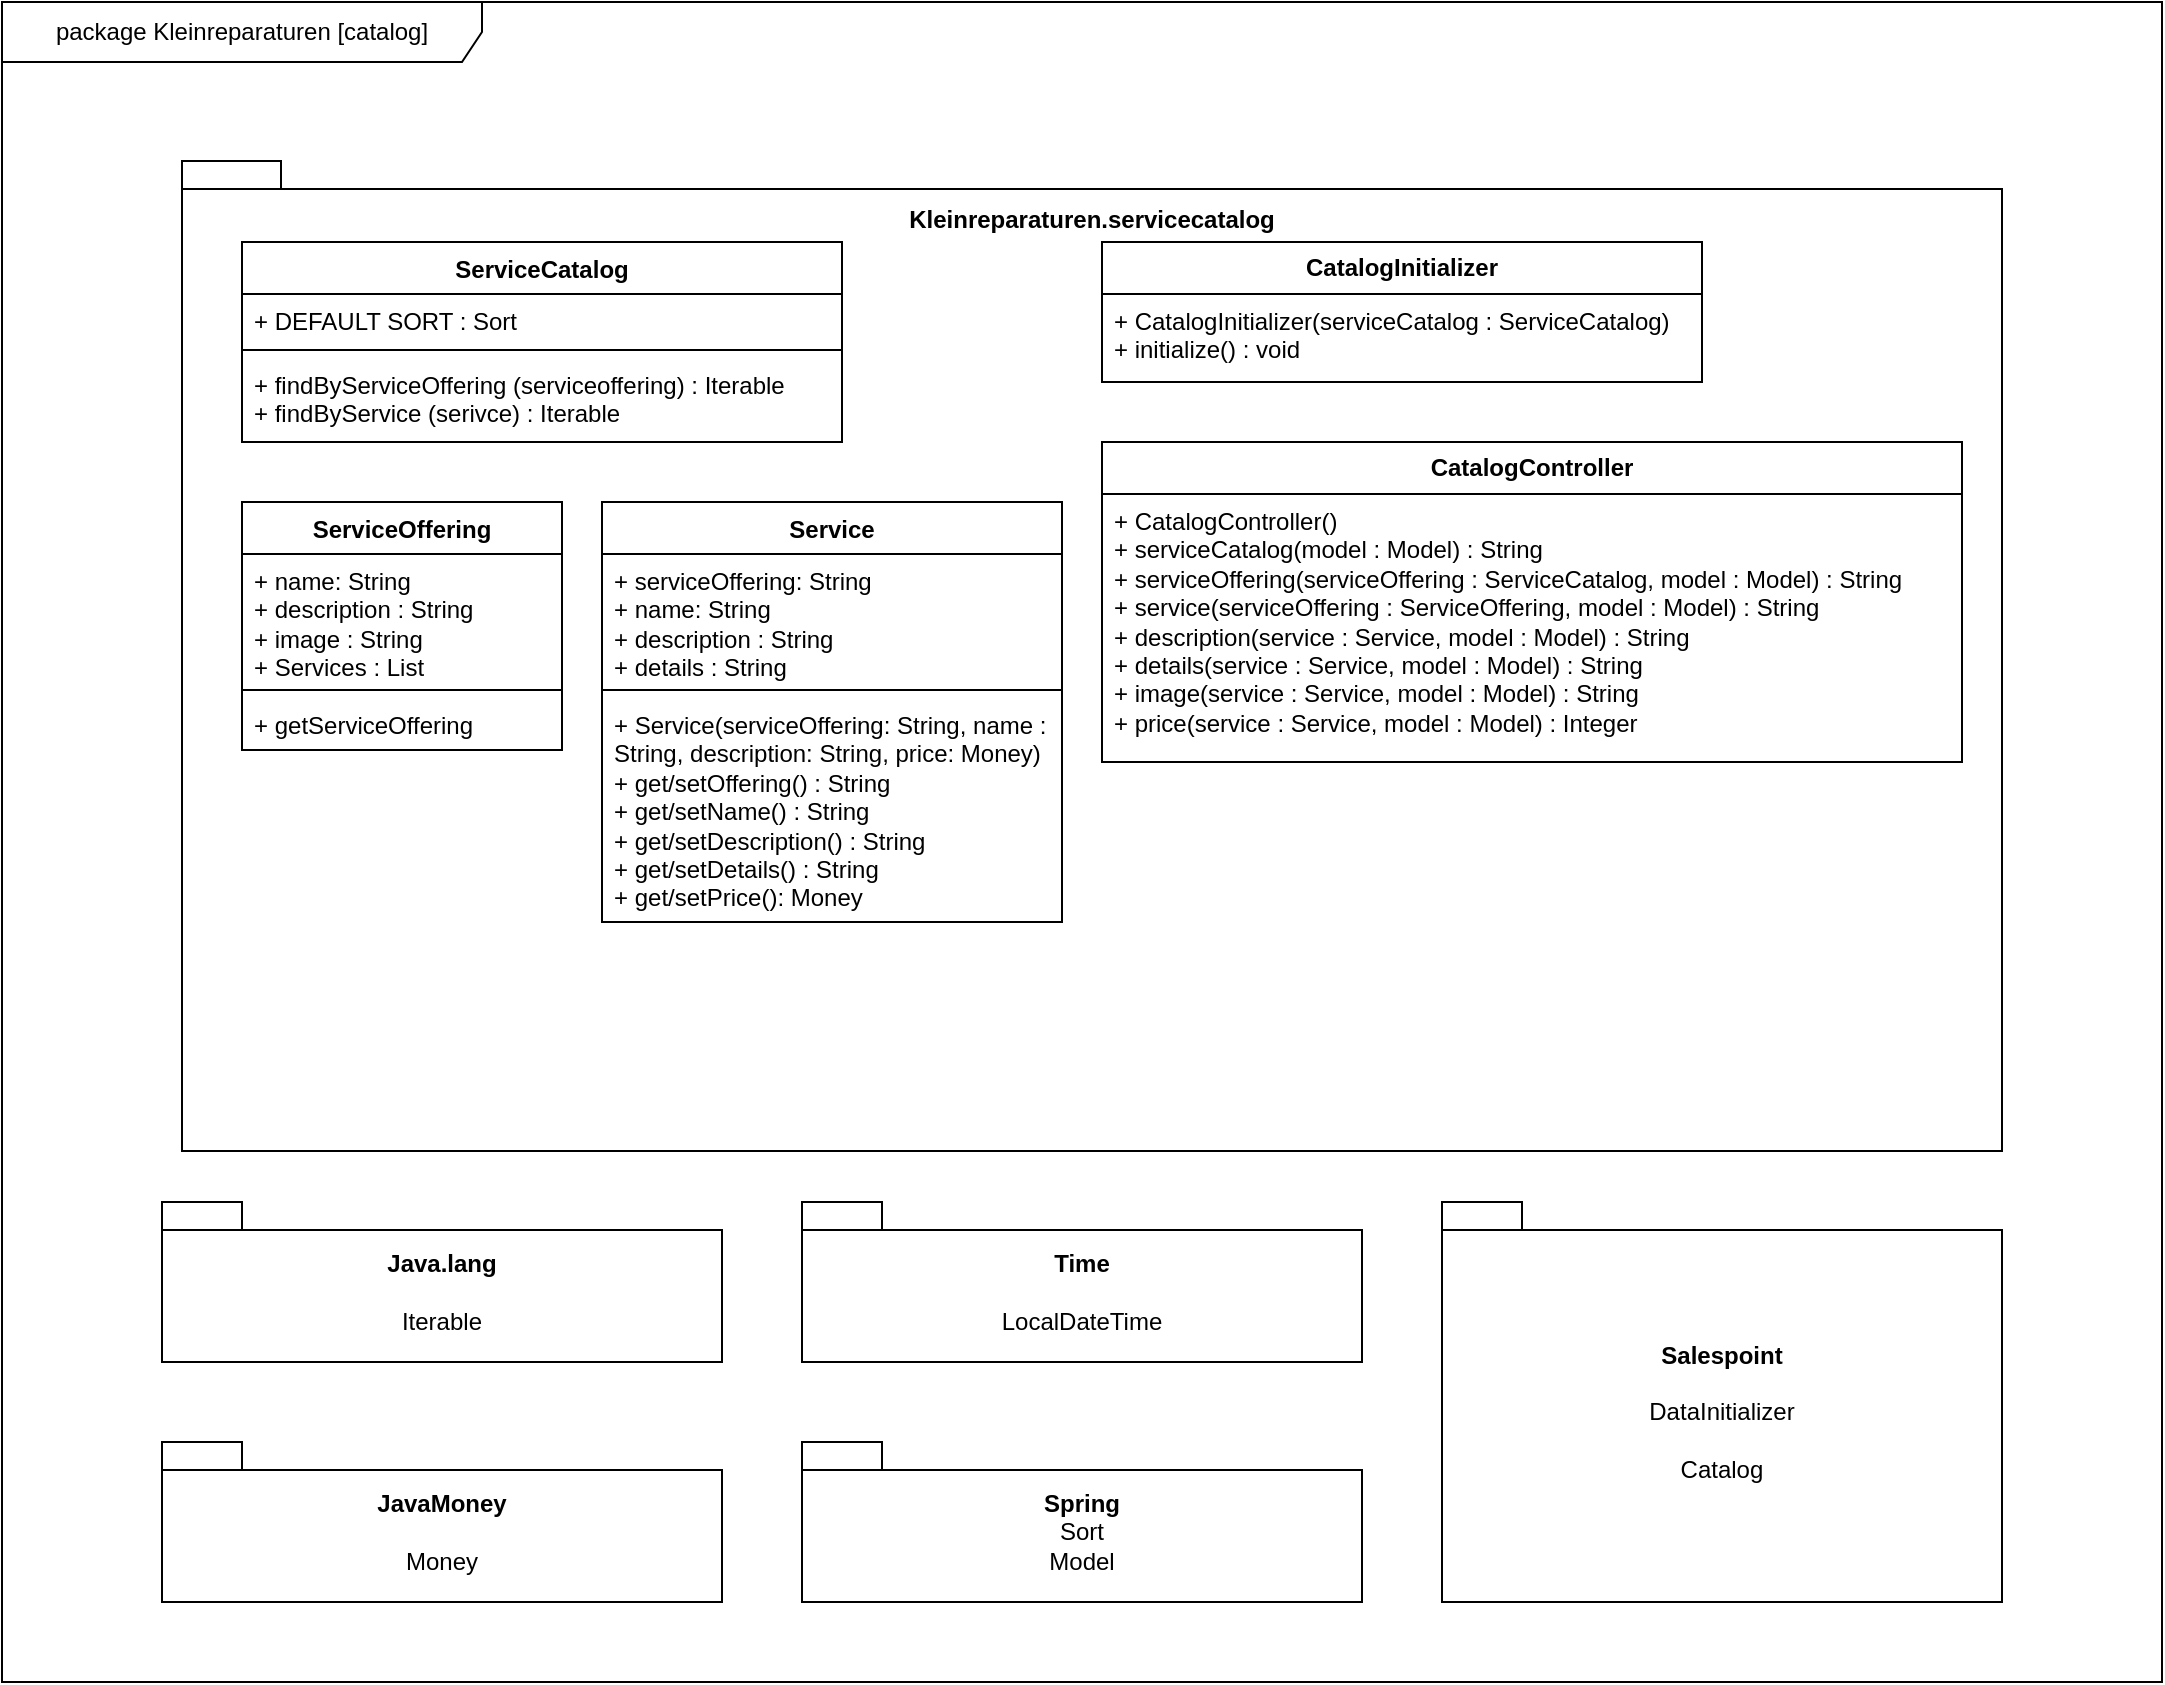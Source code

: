 <mxfile version="24.4.0" type="device" pages="2">
  <diagram name="BuildingblockView" id="JTbFaB4Y4DfKSjfBaImY">
    <mxGraphModel dx="2074" dy="2297" grid="1" gridSize="10" guides="1" tooltips="1" connect="1" arrows="1" fold="1" page="1" pageScale="1" pageWidth="1700" pageHeight="1100" math="0" shadow="0">
      <root>
        <mxCell id="0" />
        <mxCell id="1" parent="0" />
        <mxCell id="u-yYv2FupVzHJf5N0-1Y-4" value="package Kleinreparaturen [catalog]" style="shape=umlFrame;whiteSpace=wrap;html=1;pointerEvents=0;width=240;height=30;" vertex="1" parent="1">
          <mxGeometry x="40" y="-1040" width="1080" height="840" as="geometry" />
        </mxCell>
        <mxCell id="u-yYv2FupVzHJf5N0-1Y-5" value="Kleinreparaturen.servicecatalog&lt;div&gt;&lt;br&gt;&lt;/div&gt;&lt;div&gt;&lt;br&gt;&lt;/div&gt;&lt;div&gt;&lt;br&gt;&lt;/div&gt;&lt;div&gt;&lt;br&gt;&lt;/div&gt;&lt;div&gt;&lt;br&gt;&lt;/div&gt;&lt;div&gt;&lt;br&gt;&lt;/div&gt;&lt;div&gt;&lt;br&gt;&lt;/div&gt;&lt;div&gt;&lt;br&gt;&lt;/div&gt;&lt;div&gt;&lt;br&gt;&lt;/div&gt;&lt;div&gt;&lt;br&gt;&lt;/div&gt;&lt;div&gt;&lt;br&gt;&lt;/div&gt;&lt;div&gt;&lt;br&gt;&lt;/div&gt;&lt;div&gt;&lt;br&gt;&lt;/div&gt;&lt;div&gt;&lt;br&gt;&lt;/div&gt;&lt;div&gt;&lt;br&gt;&lt;/div&gt;&lt;div&gt;&lt;br&gt;&lt;/div&gt;&lt;div&gt;&lt;br&gt;&lt;/div&gt;&lt;div&gt;&lt;br&gt;&lt;/div&gt;&lt;div&gt;&lt;br&gt;&lt;/div&gt;&lt;div&gt;&lt;br&gt;&lt;/div&gt;&lt;div&gt;&lt;br&gt;&lt;/div&gt;&lt;div&gt;&lt;br&gt;&lt;/div&gt;&lt;div&gt;&lt;br&gt;&lt;/div&gt;&lt;div&gt;&lt;br&gt;&lt;/div&gt;&lt;div&gt;&lt;br&gt;&lt;/div&gt;&lt;div&gt;&lt;br&gt;&lt;/div&gt;&lt;div&gt;&lt;br&gt;&lt;/div&gt;&lt;div&gt;&lt;br&gt;&lt;/div&gt;&lt;div&gt;&lt;br&gt;&lt;/div&gt;&lt;div&gt;&lt;br&gt;&lt;/div&gt;&lt;div&gt;&lt;br&gt;&lt;/div&gt;" style="shape=folder;fontStyle=1;spacingTop=10;tabWidth=40;tabHeight=14;tabPosition=left;html=1;whiteSpace=wrap;" vertex="1" parent="1">
          <mxGeometry x="130" y="-960.5" width="910" height="495" as="geometry" />
        </mxCell>
        <mxCell id="u-yYv2FupVzHJf5N0-1Y-10" value="Service" style="swimlane;fontStyle=1;align=center;verticalAlign=top;childLayout=stackLayout;horizontal=1;startSize=26;horizontalStack=0;resizeParent=1;resizeParentMax=0;resizeLast=0;collapsible=1;marginBottom=0;whiteSpace=wrap;html=1;" vertex="1" parent="1">
          <mxGeometry x="340" y="-790" width="230" height="210" as="geometry" />
        </mxCell>
        <mxCell id="u-yYv2FupVzHJf5N0-1Y-11" value="&lt;div&gt;+ serviceOffering: String&lt;/div&gt;+ name: String&lt;div&gt;+ description :&amp;nbsp;&lt;span style=&quot;background-color: initial;&quot;&gt;String&lt;/span&gt;&lt;/div&gt;&lt;div&gt;&lt;span style=&quot;background-color: initial;&quot;&gt;+ details : String&amp;nbsp;&lt;/span&gt;&lt;/div&gt;" style="text;strokeColor=none;fillColor=none;align=left;verticalAlign=top;spacingLeft=4;spacingRight=4;overflow=hidden;rotatable=0;points=[[0,0.5],[1,0.5]];portConstraint=eastwest;whiteSpace=wrap;html=1;" vertex="1" parent="u-yYv2FupVzHJf5N0-1Y-10">
          <mxGeometry y="26" width="230" height="64" as="geometry" />
        </mxCell>
        <mxCell id="u-yYv2FupVzHJf5N0-1Y-12" value="" style="line;strokeWidth=1;fillColor=none;align=left;verticalAlign=middle;spacingTop=-1;spacingLeft=3;spacingRight=3;rotatable=0;labelPosition=right;points=[];portConstraint=eastwest;strokeColor=inherit;" vertex="1" parent="u-yYv2FupVzHJf5N0-1Y-10">
          <mxGeometry y="90" width="230" height="8" as="geometry" />
        </mxCell>
        <mxCell id="u-yYv2FupVzHJf5N0-1Y-13" value="+ Service(serviceOffering: String, name : String, description: String, price: Money)&lt;div&gt;+ get/setOffering() : String&lt;/div&gt;&lt;div&gt;+ get/setName() : String&lt;/div&gt;&lt;div&gt;+ get/setDescription() : String&lt;/div&gt;&lt;div&gt;+ get/setDetails() : String&lt;/div&gt;&lt;div&gt;+ get/setPrice(): Money&lt;/div&gt;" style="text;strokeColor=none;fillColor=none;align=left;verticalAlign=top;spacingLeft=4;spacingRight=4;overflow=hidden;rotatable=0;points=[[0,0.5],[1,0.5]];portConstraint=eastwest;whiteSpace=wrap;html=1;" vertex="1" parent="u-yYv2FupVzHJf5N0-1Y-10">
          <mxGeometry y="98" width="230" height="112" as="geometry" />
        </mxCell>
        <mxCell id="u-yYv2FupVzHJf5N0-1Y-20" value="JavaMoney&lt;div&gt;&lt;br&gt;&lt;/div&gt;&lt;div&gt;&lt;span style=&quot;font-weight: normal;&quot;&gt;Money&lt;/span&gt;&lt;/div&gt;" style="shape=folder;fontStyle=1;spacingTop=10;tabWidth=40;tabHeight=14;tabPosition=left;html=1;whiteSpace=wrap;" vertex="1" parent="1">
          <mxGeometry x="120" y="-320" width="280" height="80" as="geometry" />
        </mxCell>
        <mxCell id="u-yYv2FupVzHJf5N0-1Y-21" value="Spring&lt;div&gt;&lt;span style=&quot;font-weight: normal;&quot;&gt;Sort&lt;/span&gt;&lt;/div&gt;&lt;div&gt;&lt;span style=&quot;font-weight: normal;&quot;&gt;Model&lt;/span&gt;&lt;/div&gt;" style="shape=folder;fontStyle=1;spacingTop=10;tabWidth=40;tabHeight=14;tabPosition=left;html=1;whiteSpace=wrap;align=center;" vertex="1" parent="1">
          <mxGeometry x="440" y="-320" width="280" height="80" as="geometry" />
        </mxCell>
        <mxCell id="u-yYv2FupVzHJf5N0-1Y-22" value="Salespoint&lt;div&gt;&lt;br&gt;&lt;/div&gt;&lt;div&gt;&lt;span style=&quot;font-weight: normal;&quot;&gt;DataInitializer&lt;/span&gt;&lt;/div&gt;&lt;div&gt;&lt;span style=&quot;font-weight: normal;&quot;&gt;&lt;br&gt;&lt;/span&gt;&lt;/div&gt;&lt;div&gt;&lt;span style=&quot;font-weight: normal;&quot;&gt;Catalog&lt;/span&gt;&lt;/div&gt;" style="shape=folder;fontStyle=1;spacingTop=10;tabWidth=40;tabHeight=14;tabPosition=left;html=1;whiteSpace=wrap;" vertex="1" parent="1">
          <mxGeometry x="760" y="-440" width="280" height="200" as="geometry" />
        </mxCell>
        <mxCell id="u-yYv2FupVzHJf5N0-1Y-24" value="Java.lang&lt;div&gt;&lt;br&gt;&lt;/div&gt;&lt;div&gt;&lt;span style=&quot;font-weight: normal;&quot;&gt;Iterable&lt;/span&gt;&lt;/div&gt;" style="shape=folder;fontStyle=1;spacingTop=10;tabWidth=40;tabHeight=14;tabPosition=left;html=1;whiteSpace=wrap;" vertex="1" parent="1">
          <mxGeometry x="120" y="-440" width="280" height="80" as="geometry" />
        </mxCell>
        <mxCell id="u-yYv2FupVzHJf5N0-1Y-25" value="&lt;b&gt;CatalogController&lt;/b&gt;" style="swimlane;fontStyle=0;childLayout=stackLayout;horizontal=1;startSize=26;fillColor=none;horizontalStack=0;resizeParent=1;resizeParentMax=0;resizeLast=0;collapsible=1;marginBottom=0;whiteSpace=wrap;html=1;" vertex="1" parent="1">
          <mxGeometry x="590" y="-820" width="430" height="160" as="geometry" />
        </mxCell>
        <mxCell id="u-yYv2FupVzHJf5N0-1Y-26" value="+ CatalogController()&lt;div&gt;+ serviceCatalog(model : Model) : String&lt;/div&gt;&lt;div&gt;+ serviceOffering(serviceOffering : ServiceCatalog, model : Model) : String&lt;/div&gt;&lt;div&gt;+ service(serviceOffering : ServiceOffering, model : Model) : String&lt;/div&gt;&lt;div&gt;+ description(service : Service, model : Model) : String&lt;/div&gt;&lt;div&gt;+ details(service : Service, model : Model) : String&lt;/div&gt;&lt;div&gt;+ image(service : Service, model : Model) : String&lt;/div&gt;&lt;div&gt;+ price(service : Service, model : Model) : Integer&lt;/div&gt;" style="text;strokeColor=none;fillColor=none;align=left;verticalAlign=top;spacingLeft=4;spacingRight=4;overflow=hidden;rotatable=0;points=[[0,0.5],[1,0.5]];portConstraint=eastwest;whiteSpace=wrap;html=1;" vertex="1" parent="u-yYv2FupVzHJf5N0-1Y-25">
          <mxGeometry y="26" width="430" height="134" as="geometry" />
        </mxCell>
        <mxCell id="u-yYv2FupVzHJf5N0-1Y-29" value="&lt;b&gt;CatalogInitializer&lt;/b&gt;" style="swimlane;fontStyle=0;childLayout=stackLayout;horizontal=1;startSize=26;fillColor=none;horizontalStack=0;resizeParent=1;resizeParentMax=0;resizeLast=0;collapsible=1;marginBottom=0;whiteSpace=wrap;html=1;" vertex="1" parent="1">
          <mxGeometry x="590" y="-920" width="300" height="70" as="geometry" />
        </mxCell>
        <mxCell id="u-yYv2FupVzHJf5N0-1Y-30" value="+ CatalogInitializer(serviceCatalog : ServiceCatalog)&lt;div&gt;+ initialize() : void&lt;/div&gt;" style="text;strokeColor=none;fillColor=none;align=left;verticalAlign=top;spacingLeft=4;spacingRight=4;overflow=hidden;rotatable=0;points=[[0,0.5],[1,0.5]];portConstraint=eastwest;whiteSpace=wrap;html=1;" vertex="1" parent="u-yYv2FupVzHJf5N0-1Y-29">
          <mxGeometry y="26" width="300" height="44" as="geometry" />
        </mxCell>
        <mxCell id="u-yYv2FupVzHJf5N0-1Y-31" value="&lt;div&gt;Time&lt;/div&gt;&lt;div&gt;&lt;br&gt;&lt;/div&gt;&lt;div&gt;&lt;span style=&quot;font-weight: normal;&quot;&gt;LocalDateTime&lt;/span&gt;&lt;/div&gt;" style="shape=folder;fontStyle=1;spacingTop=10;tabWidth=40;tabHeight=14;tabPosition=left;html=1;whiteSpace=wrap;" vertex="1" parent="1">
          <mxGeometry x="440" y="-440" width="280" height="80" as="geometry" />
        </mxCell>
        <mxCell id="u-yYv2FupVzHJf5N0-1Y-33" value="ServiceCatalog" style="swimlane;fontStyle=1;align=center;verticalAlign=top;childLayout=stackLayout;horizontal=1;startSize=26;horizontalStack=0;resizeParent=1;resizeParentMax=0;resizeLast=0;collapsible=1;marginBottom=0;whiteSpace=wrap;html=1;" vertex="1" parent="1">
          <mxGeometry x="160" y="-920" width="300" height="100" as="geometry" />
        </mxCell>
        <mxCell id="u-yYv2FupVzHJf5N0-1Y-34" value="&lt;div&gt;&lt;span style=&quot;background-color: initial;&quot;&gt;+ DEFAULT SORT : Sort&lt;/span&gt;&lt;/div&gt;" style="text;strokeColor=none;fillColor=none;align=left;verticalAlign=top;spacingLeft=4;spacingRight=4;overflow=hidden;rotatable=0;points=[[0,0.5],[1,0.5]];portConstraint=eastwest;whiteSpace=wrap;html=1;" vertex="1" parent="u-yYv2FupVzHJf5N0-1Y-33">
          <mxGeometry y="26" width="300" height="24" as="geometry" />
        </mxCell>
        <mxCell id="u-yYv2FupVzHJf5N0-1Y-35" value="" style="line;strokeWidth=1;fillColor=none;align=left;verticalAlign=middle;spacingTop=-1;spacingLeft=3;spacingRight=3;rotatable=0;labelPosition=right;points=[];portConstraint=eastwest;strokeColor=inherit;" vertex="1" parent="u-yYv2FupVzHJf5N0-1Y-33">
          <mxGeometry y="50" width="300" height="8" as="geometry" />
        </mxCell>
        <mxCell id="u-yYv2FupVzHJf5N0-1Y-36" value="+ findByServiceOffering (serviceoffering) : Iterable&lt;div&gt;+ findByService (serivce) : Iterable&lt;/div&gt;" style="text;strokeColor=none;fillColor=none;align=left;verticalAlign=top;spacingLeft=4;spacingRight=4;overflow=hidden;rotatable=0;points=[[0,0.5],[1,0.5]];portConstraint=eastwest;whiteSpace=wrap;html=1;" vertex="1" parent="u-yYv2FupVzHJf5N0-1Y-33">
          <mxGeometry y="58" width="300" height="42" as="geometry" />
        </mxCell>
        <mxCell id="u-yYv2FupVzHJf5N0-1Y-37" value="ServiceOffering" style="swimlane;fontStyle=1;align=center;verticalAlign=top;childLayout=stackLayout;horizontal=1;startSize=26;horizontalStack=0;resizeParent=1;resizeParentMax=0;resizeLast=0;collapsible=1;marginBottom=0;whiteSpace=wrap;html=1;" vertex="1" parent="1">
          <mxGeometry x="160" y="-790" width="160" height="124" as="geometry" />
        </mxCell>
        <mxCell id="u-yYv2FupVzHJf5N0-1Y-38" value="+ name: String&lt;div&gt;+ description :&amp;nbsp;&lt;span style=&quot;background-color: initial;&quot;&gt;String&lt;/span&gt;&lt;/div&gt;&lt;div&gt;&lt;span style=&quot;background-color: initial;&quot;&gt;+ image : String&amp;nbsp;&lt;/span&gt;&lt;/div&gt;&lt;div&gt;&lt;span style=&quot;background-color: initial;&quot;&gt;+ Services : List&lt;/span&gt;&lt;/div&gt;" style="text;strokeColor=none;fillColor=none;align=left;verticalAlign=top;spacingLeft=4;spacingRight=4;overflow=hidden;rotatable=0;points=[[0,0.5],[1,0.5]];portConstraint=eastwest;whiteSpace=wrap;html=1;" vertex="1" parent="u-yYv2FupVzHJf5N0-1Y-37">
          <mxGeometry y="26" width="160" height="64" as="geometry" />
        </mxCell>
        <mxCell id="u-yYv2FupVzHJf5N0-1Y-39" value="" style="line;strokeWidth=1;fillColor=none;align=left;verticalAlign=middle;spacingTop=-1;spacingLeft=3;spacingRight=3;rotatable=0;labelPosition=right;points=[];portConstraint=eastwest;strokeColor=inherit;" vertex="1" parent="u-yYv2FupVzHJf5N0-1Y-37">
          <mxGeometry y="90" width="160" height="8" as="geometry" />
        </mxCell>
        <mxCell id="u-yYv2FupVzHJf5N0-1Y-40" value="+ getServiceOffering" style="text;strokeColor=none;fillColor=none;align=left;verticalAlign=top;spacingLeft=4;spacingRight=4;overflow=hidden;rotatable=0;points=[[0,0.5],[1,0.5]];portConstraint=eastwest;whiteSpace=wrap;html=1;" vertex="1" parent="u-yYv2FupVzHJf5N0-1Y-37">
          <mxGeometry y="98" width="160" height="26" as="geometry" />
        </mxCell>
      </root>
    </mxGraphModel>
  </diagram>
  <diagram id="8gxdTN89dS0mIFZaG2jr" name="RuntimeView_Catalog">
    <mxGraphModel dx="2074" dy="1197" grid="1" gridSize="10" guides="1" tooltips="1" connect="1" arrows="1" fold="1" page="1" pageScale="1" pageWidth="1700" pageHeight="1100" math="0" shadow="0">
      <root>
        <mxCell id="0" />
        <mxCell id="1" parent="0" />
      </root>
    </mxGraphModel>
  </diagram>
</mxfile>

